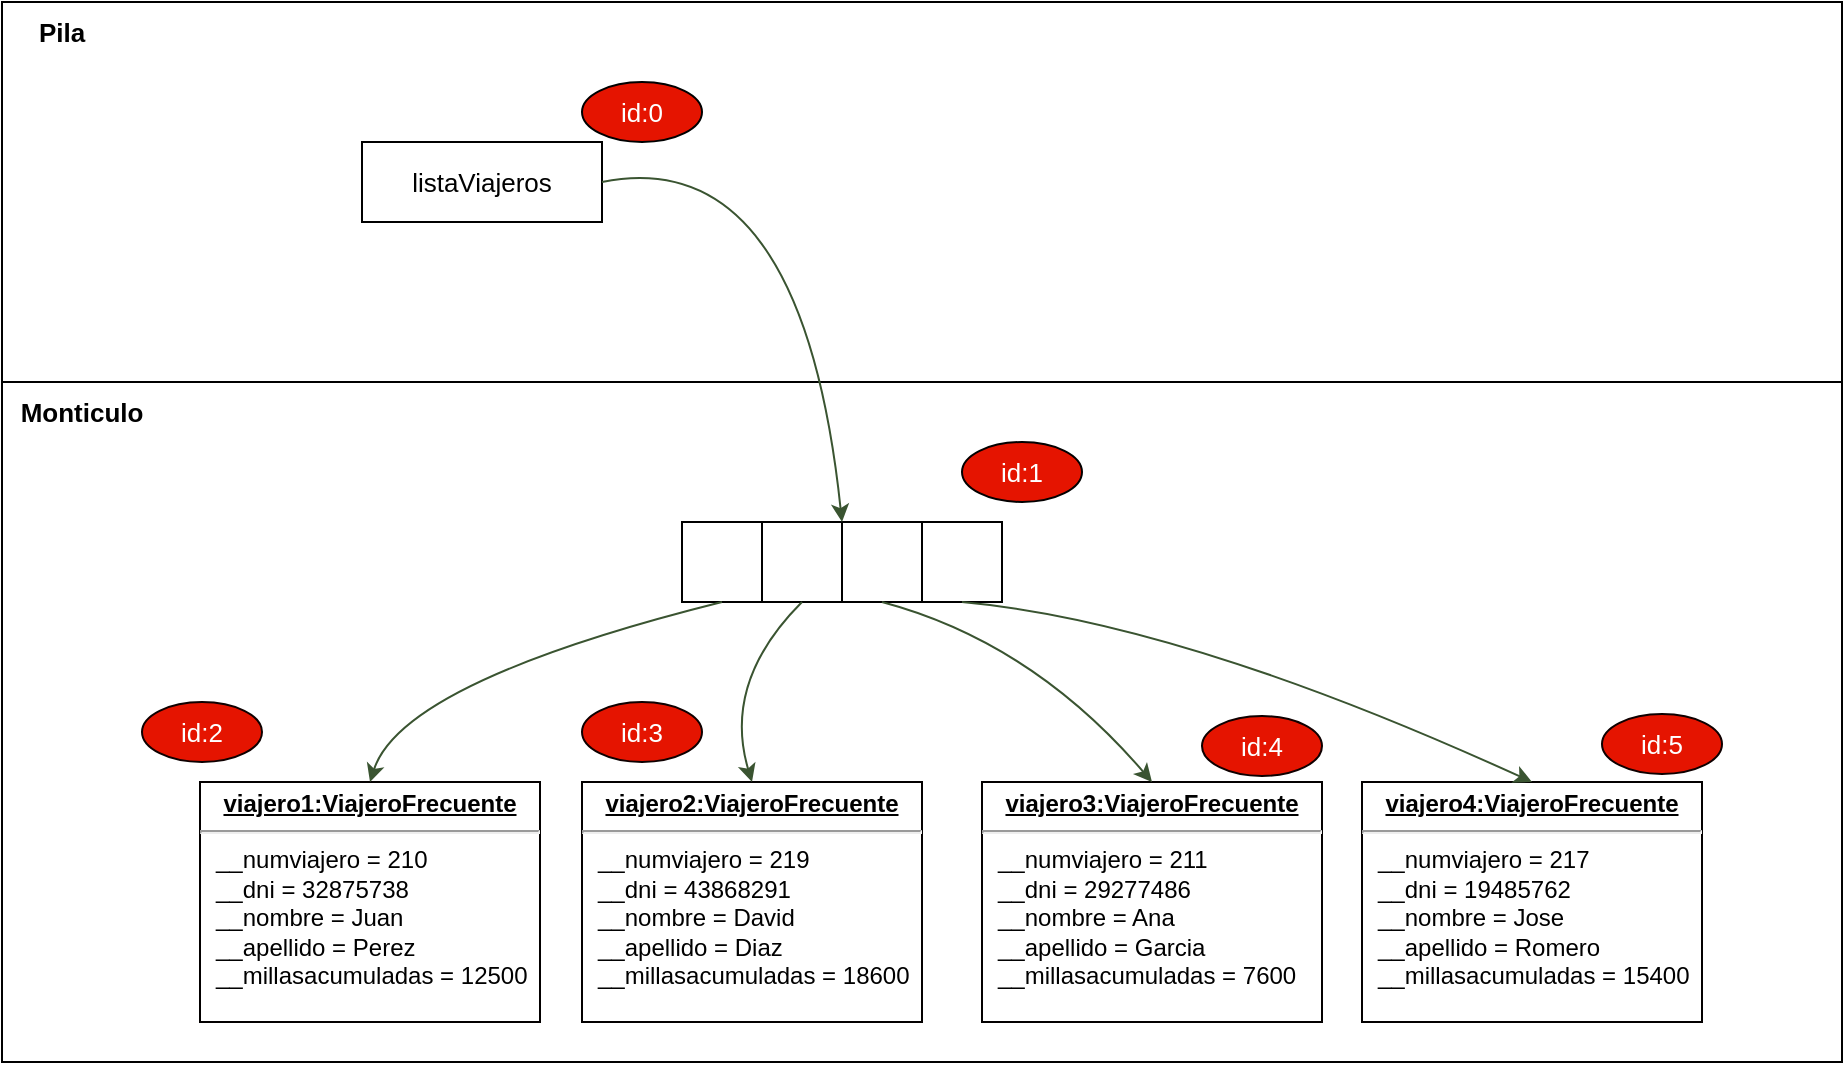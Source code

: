 <mxfile version="20.8.16" type="device"><diagram name="Página-1" id="_sUYHgBqc4vdCSmwbjry"><mxGraphModel dx="1941" dy="656" grid="1" gridSize="10" guides="1" tooltips="1" connect="1" arrows="1" fold="1" page="1" pageScale="1" pageWidth="827" pageHeight="1169" math="0" shadow="0"><root><mxCell id="0"/><mxCell id="1" parent="0"/><mxCell id="GZIdbj3V_Bm30_Vi-dG--1" value="" style="rounded=0;whiteSpace=wrap;html=1;" vertex="1" parent="1"><mxGeometry x="-140" y="40" width="920" height="190" as="geometry"/></mxCell><mxCell id="GZIdbj3V_Bm30_Vi-dG--2" value="" style="rounded=0;whiteSpace=wrap;html=1;" vertex="1" parent="1"><mxGeometry x="-140" y="230" width="920" height="340" as="geometry"/></mxCell><mxCell id="GZIdbj3V_Bm30_Vi-dG--3" value="&lt;b&gt;&lt;font style=&quot;font-size: 13px;&quot;&gt;Pila&lt;/font&gt;&lt;/b&gt;" style="text;html=1;strokeColor=none;fillColor=none;align=center;verticalAlign=middle;whiteSpace=wrap;rounded=0;" vertex="1" parent="1"><mxGeometry x="-140" y="40" width="60" height="30" as="geometry"/></mxCell><mxCell id="GZIdbj3V_Bm30_Vi-dG--4" value="&lt;b&gt;Monticulo&lt;/b&gt;" style="text;html=1;strokeColor=none;fillColor=none;align=center;verticalAlign=middle;whiteSpace=wrap;rounded=0;fontSize=13;" vertex="1" parent="1"><mxGeometry x="-130" y="230" width="60" height="30" as="geometry"/></mxCell><mxCell id="GZIdbj3V_Bm30_Vi-dG--6" value="listaViajeros" style="rounded=0;whiteSpace=wrap;html=1;fontSize=13;" vertex="1" parent="1"><mxGeometry x="40" y="110" width="120" height="40" as="geometry"/></mxCell><mxCell id="GZIdbj3V_Bm30_Vi-dG--13" value="" style="group" vertex="1" connectable="0" parent="1"><mxGeometry x="200" y="300" width="160" height="40" as="geometry"/></mxCell><mxCell id="GZIdbj3V_Bm30_Vi-dG--7" value="" style="rounded=0;whiteSpace=wrap;html=1;fontSize=13;" vertex="1" parent="GZIdbj3V_Bm30_Vi-dG--13"><mxGeometry width="40" height="40" as="geometry"/></mxCell><mxCell id="GZIdbj3V_Bm30_Vi-dG--8" value="" style="rounded=0;whiteSpace=wrap;html=1;fontSize=13;" vertex="1" parent="GZIdbj3V_Bm30_Vi-dG--13"><mxGeometry x="40" width="40" height="40" as="geometry"/></mxCell><mxCell id="GZIdbj3V_Bm30_Vi-dG--9" value="" style="rounded=0;whiteSpace=wrap;html=1;fontSize=13;" vertex="1" parent="GZIdbj3V_Bm30_Vi-dG--13"><mxGeometry x="80" width="40" height="40" as="geometry"/></mxCell><mxCell id="GZIdbj3V_Bm30_Vi-dG--11" value="" style="rounded=0;whiteSpace=wrap;html=1;fontSize=13;" vertex="1" parent="GZIdbj3V_Bm30_Vi-dG--13"><mxGeometry x="120" width="40" height="40" as="geometry"/></mxCell><mxCell id="GZIdbj3V_Bm30_Vi-dG--14" value="id:0" style="ellipse;whiteSpace=wrap;html=1;fontSize=13;fillColor=#e51400;fontColor=#ffffff;strokeColor=#000000;" vertex="1" parent="1"><mxGeometry x="150" y="80" width="60" height="30" as="geometry"/></mxCell><mxCell id="GZIdbj3V_Bm30_Vi-dG--15" style="edgeStyle=orthogonalEdgeStyle;rounded=0;orthogonalLoop=1;jettySize=auto;html=1;exitX=0.5;exitY=1;exitDx=0;exitDy=0;fontSize=13;" edge="1" parent="1" source="GZIdbj3V_Bm30_Vi-dG--14" target="GZIdbj3V_Bm30_Vi-dG--14"><mxGeometry relative="1" as="geometry"/></mxCell><mxCell id="GZIdbj3V_Bm30_Vi-dG--16" value="id:1" style="ellipse;whiteSpace=wrap;html=1;fontSize=13;fillColor=#e51400;fontColor=#ffffff;strokeColor=#030000;" vertex="1" parent="1"><mxGeometry x="340" y="260" width="60" height="30" as="geometry"/></mxCell><mxCell id="GZIdbj3V_Bm30_Vi-dG--18" value="id:3" style="ellipse;whiteSpace=wrap;html=1;fontSize=13;fillColor=#e51400;fontColor=#ffffff;strokeColor=#0F0000;" vertex="1" parent="1"><mxGeometry x="150" y="390" width="60" height="30" as="geometry"/></mxCell><mxCell id="GZIdbj3V_Bm30_Vi-dG--20" value="&lt;p style=&quot;margin:0px;margin-top:4px;text-align:center;text-decoration:underline;&quot;&gt;&lt;b&gt;viajero1:ViajeroFrecuente&lt;/b&gt;&lt;/p&gt;&lt;hr&gt;&lt;p style=&quot;margin:0px;margin-left:8px;&quot;&gt;__numviajero = 210&lt;/p&gt;&lt;p style=&quot;margin:0px;margin-left:8px;&quot;&gt;__dni = 32875738&lt;/p&gt;&lt;p style=&quot;margin:0px;margin-left:8px;&quot;&gt;__nombre = Juan&lt;/p&gt;&lt;p style=&quot;margin:0px;margin-left:8px;&quot;&gt;__apellido = Perez&lt;/p&gt;&lt;p style=&quot;margin:0px;margin-left:8px;&quot;&gt;__millasacumuladas = 12500&lt;/p&gt;" style="verticalAlign=top;align=left;overflow=fill;fontSize=12;fontFamily=Helvetica;html=1;strokeColor=#030000;" vertex="1" parent="1"><mxGeometry x="-41" y="430" width="170" height="120" as="geometry"/></mxCell><mxCell id="GZIdbj3V_Bm30_Vi-dG--28" value="&lt;p style=&quot;margin:0px;margin-top:4px;text-align:center;text-decoration:underline;&quot;&gt;&lt;b&gt;viajero2:ViajeroFrecuente&lt;/b&gt;&lt;/p&gt;&lt;hr&gt;&lt;p style=&quot;margin:0px;margin-left:8px;&quot;&gt;__numviajero = 219&lt;/p&gt;&lt;p style=&quot;margin:0px;margin-left:8px;&quot;&gt;__dni = 43868291&lt;/p&gt;&lt;p style=&quot;margin:0px;margin-left:8px;&quot;&gt;__nombre = David&lt;/p&gt;&lt;p style=&quot;margin:0px;margin-left:8px;&quot;&gt;__apellido = Diaz&lt;/p&gt;&lt;p style=&quot;margin:0px;margin-left:8px;&quot;&gt;__millasacumuladas = 18600&lt;/p&gt;" style="verticalAlign=top;align=left;overflow=fill;fontSize=12;fontFamily=Helvetica;html=1;strokeColor=#030000;" vertex="1" parent="1"><mxGeometry x="150" y="430" width="170" height="120" as="geometry"/></mxCell><mxCell id="GZIdbj3V_Bm30_Vi-dG--29" value="&lt;p style=&quot;margin:0px;margin-top:4px;text-align:center;text-decoration:underline;&quot;&gt;&lt;b&gt;viajero4:ViajeroFrecuente&lt;/b&gt;&lt;/p&gt;&lt;hr&gt;&lt;p style=&quot;margin:0px;margin-left:8px;&quot;&gt;__numviajero = 217&lt;/p&gt;&lt;p style=&quot;margin:0px;margin-left:8px;&quot;&gt;__dni = 19485762&lt;/p&gt;&lt;p style=&quot;margin:0px;margin-left:8px;&quot;&gt;__nombre = Jose&lt;/p&gt;&lt;p style=&quot;margin:0px;margin-left:8px;&quot;&gt;__apellido = Romero&lt;/p&gt;&lt;p style=&quot;margin:0px;margin-left:8px;&quot;&gt;__millasacumuladas = 15400&lt;/p&gt;" style="verticalAlign=top;align=left;overflow=fill;fontSize=12;fontFamily=Helvetica;html=1;strokeColor=#030000;" vertex="1" parent="1"><mxGeometry x="540" y="430" width="170" height="120" as="geometry"/></mxCell><mxCell id="GZIdbj3V_Bm30_Vi-dG--30" value="&lt;p style=&quot;margin:0px;margin-top:4px;text-align:center;text-decoration:underline;&quot;&gt;&lt;b&gt;viajero3:ViajeroFrecuente&lt;/b&gt;&lt;/p&gt;&lt;hr&gt;&lt;p style=&quot;margin:0px;margin-left:8px;&quot;&gt;__numviajero = 211&lt;/p&gt;&lt;p style=&quot;margin:0px;margin-left:8px;&quot;&gt;__dni = 29277486&lt;/p&gt;&lt;p style=&quot;margin:0px;margin-left:8px;&quot;&gt;__nombre = Ana&lt;/p&gt;&lt;p style=&quot;margin:0px;margin-left:8px;&quot;&gt;__apellido = Garcia&lt;/p&gt;&lt;p style=&quot;margin:0px;margin-left:8px;&quot;&gt;__millasacumuladas = 7600&lt;/p&gt;" style="verticalAlign=top;align=left;overflow=fill;fontSize=12;fontFamily=Helvetica;html=1;strokeColor=#030000;" vertex="1" parent="1"><mxGeometry x="350" y="430" width="170" height="120" as="geometry"/></mxCell><mxCell id="GZIdbj3V_Bm30_Vi-dG--32" value="id:4" style="ellipse;whiteSpace=wrap;html=1;fontSize=13;fillColor=#e51400;fontColor=#ffffff;strokeColor=#0F0000;" vertex="1" parent="1"><mxGeometry x="460" y="397" width="60" height="30" as="geometry"/></mxCell><mxCell id="GZIdbj3V_Bm30_Vi-dG--33" value="id:5" style="ellipse;whiteSpace=wrap;html=1;fontSize=13;fillColor=#e51400;fontColor=#ffffff;strokeColor=#0F0000;" vertex="1" parent="1"><mxGeometry x="660" y="396" width="60" height="30" as="geometry"/></mxCell><mxCell id="GZIdbj3V_Bm30_Vi-dG--34" value="id:2" style="ellipse;whiteSpace=wrap;html=1;fontSize=13;fillColor=#e51400;fontColor=#ffffff;strokeColor=#0F0000;" vertex="1" parent="1"><mxGeometry x="-70" y="390" width="60" height="30" as="geometry"/></mxCell><mxCell id="GZIdbj3V_Bm30_Vi-dG--36" value="" style="curved=1;endArrow=classic;html=1;rounded=0;fontSize=13;exitX=1;exitY=0.5;exitDx=0;exitDy=0;entryX=0;entryY=0;entryDx=0;entryDy=0;fillColor=#6d8764;strokeColor=#3A5431;" edge="1" parent="1" source="GZIdbj3V_Bm30_Vi-dG--6" target="GZIdbj3V_Bm30_Vi-dG--9"><mxGeometry width="50" height="50" relative="1" as="geometry"><mxPoint x="260" y="120" as="sourcePoint"/><mxPoint x="450" y="250" as="targetPoint"/><Array as="points"><mxPoint x="260" y="110"/></Array></mxGeometry></mxCell><mxCell id="GZIdbj3V_Bm30_Vi-dG--40" value="" style="curved=1;endArrow=classic;html=1;rounded=0;fontSize=13;exitX=0.5;exitY=1;exitDx=0;exitDy=0;entryX=0.5;entryY=0;entryDx=0;entryDy=0;fillColor=#6d8764;strokeColor=#3A5431;" edge="1" parent="1" source="GZIdbj3V_Bm30_Vi-dG--7" target="GZIdbj3V_Bm30_Vi-dG--20"><mxGeometry width="50" height="50" relative="1" as="geometry"><mxPoint y="220" as="sourcePoint"/><mxPoint x="120" y="390" as="targetPoint"/><Array as="points"><mxPoint x="60" y="380"/></Array></mxGeometry></mxCell><mxCell id="GZIdbj3V_Bm30_Vi-dG--41" value="" style="curved=1;endArrow=classic;html=1;rounded=0;fontSize=13;exitX=0.5;exitY=1;exitDx=0;exitDy=0;entryX=0.5;entryY=0;entryDx=0;entryDy=0;fillColor=#6d8764;strokeColor=#3A5431;" edge="1" parent="1" source="GZIdbj3V_Bm30_Vi-dG--9" target="GZIdbj3V_Bm30_Vi-dG--30"><mxGeometry width="50" height="50" relative="1" as="geometry"><mxPoint x="275" y="380" as="sourcePoint"/><mxPoint x="395" y="550" as="targetPoint"/><Array as="points"><mxPoint x="375" y="360"/></Array></mxGeometry></mxCell><mxCell id="GZIdbj3V_Bm30_Vi-dG--43" value="" style="curved=1;endArrow=classic;html=1;rounded=0;fontSize=13;exitX=0.5;exitY=1;exitDx=0;exitDy=0;entryX=0.5;entryY=0;entryDx=0;entryDy=0;fillColor=#6d8764;strokeColor=#3A5431;" edge="1" parent="1" source="GZIdbj3V_Bm30_Vi-dG--11" target="GZIdbj3V_Bm30_Vi-dG--29"><mxGeometry width="50" height="50" relative="1" as="geometry"><mxPoint x="350" y="370" as="sourcePoint"/><mxPoint x="470" y="540" as="targetPoint"/><Array as="points"><mxPoint x="450" y="350"/></Array></mxGeometry></mxCell><mxCell id="GZIdbj3V_Bm30_Vi-dG--44" value="" style="curved=1;endArrow=classic;html=1;rounded=0;fontSize=13;exitX=0.5;exitY=1;exitDx=0;exitDy=0;entryX=0.5;entryY=0;entryDx=0;entryDy=0;fillColor=#6d8764;strokeColor=#3A5431;" edge="1" parent="1" source="GZIdbj3V_Bm30_Vi-dG--8" target="GZIdbj3V_Bm30_Vi-dG--28"><mxGeometry width="50" height="50" relative="1" as="geometry"><mxPoint x="270" y="410" as="sourcePoint"/><mxPoint x="94" y="500" as="targetPoint"/><Array as="points"><mxPoint x="220" y="380"/></Array></mxGeometry></mxCell></root></mxGraphModel></diagram></mxfile>